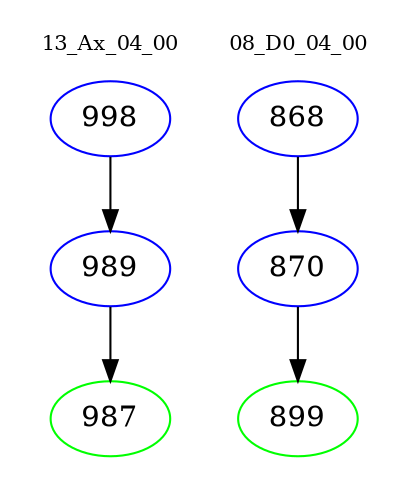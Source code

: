 digraph{
subgraph cluster_0 {
color = white
label = "13_Ax_04_00";
fontsize=10;
T0_998 [label="998", color="blue"]
T0_998 -> T0_989 [color="black"]
T0_989 [label="989", color="blue"]
T0_989 -> T0_987 [color="black"]
T0_987 [label="987", color="green"]
}
subgraph cluster_1 {
color = white
label = "08_D0_04_00";
fontsize=10;
T1_868 [label="868", color="blue"]
T1_868 -> T1_870 [color="black"]
T1_870 [label="870", color="blue"]
T1_870 -> T1_899 [color="black"]
T1_899 [label="899", color="green"]
}
}
